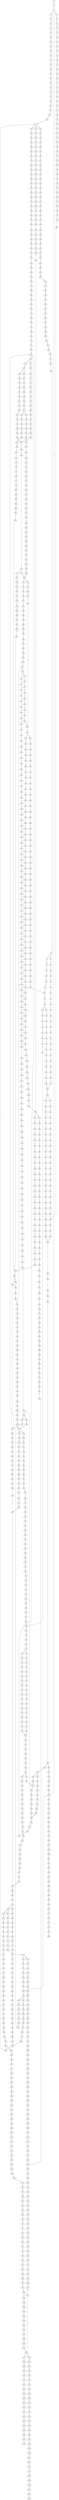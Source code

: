 strict digraph  {
	S0 -> S1 [ label = A ];
	S1 -> S2 [ label = C ];
	S2 -> S3 [ label = T ];
	S2 -> S4 [ label = G ];
	S2 -> S5 [ label = A ];
	S3 -> S6 [ label = T ];
	S4 -> S7 [ label = C ];
	S4 -> S8 [ label = T ];
	S5 -> S9 [ label = T ];
	S6 -> S10 [ label = G ];
	S7 -> S11 [ label = G ];
	S8 -> S12 [ label = G ];
	S9 -> S13 [ label = G ];
	S10 -> S14 [ label = G ];
	S11 -> S15 [ label = C ];
	S12 -> S16 [ label = G ];
	S13 -> S17 [ label = G ];
	S14 -> S18 [ label = A ];
	S15 -> S19 [ label = A ];
	S16 -> S20 [ label = C ];
	S17 -> S21 [ label = C ];
	S18 -> S22 [ label = G ];
	S19 -> S23 [ label = G ];
	S20 -> S24 [ label = G ];
	S21 -> S25 [ label = G ];
	S22 -> S26 [ label = A ];
	S23 -> S27 [ label = C ];
	S24 -> S28 [ label = T ];
	S25 -> S29 [ label = C ];
	S26 -> S30 [ label = C ];
	S27 -> S31 [ label = C ];
	S28 -> S32 [ label = C ];
	S29 -> S33 [ label = C ];
	S30 -> S34 [ label = C ];
	S31 -> S35 [ label = G ];
	S32 -> S36 [ label = C ];
	S33 -> S37 [ label = C ];
	S34 -> S38 [ label = C ];
	S35 -> S39 [ label = G ];
	S36 -> S40 [ label = C ];
	S37 -> S41 [ label = C ];
	S38 -> S42 [ label = C ];
	S39 -> S43 [ label = C ];
	S39 -> S44 [ label = T ];
	S40 -> S45 [ label = C ];
	S41 -> S46 [ label = C ];
	S42 -> S47 [ label = C ];
	S43 -> S48 [ label = A ];
	S44 -> S49 [ label = G ];
	S45 -> S50 [ label = A ];
	S46 -> S51 [ label = A ];
	S47 -> S52 [ label = C ];
	S48 -> S53 [ label = C ];
	S49 -> S54 [ label = G ];
	S50 -> S55 [ label = C ];
	S51 -> S56 [ label = C ];
	S52 -> S57 [ label = T ];
	S53 -> S58 [ label = T ];
	S54 -> S59 [ label = A ];
	S55 -> S60 [ label = T ];
	S56 -> S61 [ label = T ];
	S57 -> S62 [ label = T ];
	S58 -> S63 [ label = T ];
	S59 -> S64 [ label = A ];
	S60 -> S65 [ label = T ];
	S61 -> S66 [ label = T ];
	S62 -> S67 [ label = C ];
	S63 -> S68 [ label = C ];
	S64 -> S69 [ label = G ];
	S65 -> S70 [ label = G ];
	S66 -> S71 [ label = T ];
	S67 -> S72 [ label = A ];
	S68 -> S73 [ label = A ];
	S69 -> S74 [ label = A ];
	S70 -> S75 [ label = A ];
	S71 -> S76 [ label = A ];
	S72 -> S77 [ label = G ];
	S73 -> S78 [ label = G ];
	S74 -> S79 [ label = A ];
	S75 -> S80 [ label = G ];
	S76 -> S81 [ label = G ];
	S77 -> S82 [ label = A ];
	S78 -> S83 [ label = C ];
	S79 -> S84 [ label = C ];
	S80 -> S85 [ label = C ];
	S81 -> S86 [ label = C ];
	S82 -> S87 [ label = G ];
	S83 -> S88 [ label = C ];
	S84 -> S89 [ label = G ];
	S85 -> S90 [ label = C ];
	S86 -> S91 [ label = C ];
	S87 -> S92 [ label = G ];
	S88 -> S93 [ label = G ];
	S89 -> S94 [ label = G ];
	S90 -> S95 [ label = G ];
	S91 -> S96 [ label = G ];
	S92 -> S97 [ label = T ];
	S93 -> S98 [ label = C ];
	S94 -> S99 [ label = C ];
	S95 -> S100 [ label = C ];
	S96 -> S101 [ label = T ];
	S97 -> S102 [ label = C ];
	S98 -> S103 [ label = C ];
	S99 -> S104 [ label = A ];
	S100 -> S105 [ label = C ];
	S101 -> S106 [ label = C ];
	S102 -> S107 [ label = C ];
	S103 -> S108 [ label = C ];
	S104 -> S109 [ label = C ];
	S105 -> S110 [ label = C ];
	S106 -> S111 [ label = C ];
	S107 -> S112 [ label = C ];
	S108 -> S113 [ label = C ];
	S109 -> S114 [ label = C ];
	S109 -> S115 [ label = T ];
	S110 -> S113 [ label = C ];
	S111 -> S116 [ label = C ];
	S112 -> S117 [ label = T ];
	S112 -> S118 [ label = A ];
	S112 -> S119 [ label = G ];
	S113 -> S120 [ label = T ];
	S114 -> S121 [ label = G ];
	S115 -> S122 [ label = G ];
	S116 -> S123 [ label = A ];
	S117 -> S124 [ label = T ];
	S118 -> S125 [ label = G ];
	S119 -> S126 [ label = G ];
	S120 -> S127 [ label = T ];
	S120 -> S128 [ label = C ];
	S121 -> S129 [ label = G ];
	S122 -> S130 [ label = G ];
	S123 -> S131 [ label = C ];
	S124 -> S132 [ label = C ];
	S125 -> S133 [ label = A ];
	S126 -> S134 [ label = A ];
	S127 -> S135 [ label = C ];
	S128 -> S136 [ label = C ];
	S129 -> S137 [ label = G ];
	S130 -> S138 [ label = G ];
	S131 -> S139 [ label = C ];
	S132 -> S140 [ label = T ];
	S133 -> S141 [ label = G ];
	S134 -> S142 [ label = G ];
	S135 -> S143 [ label = A ];
	S136 -> S144 [ label = A ];
	S137 -> S145 [ label = A ];
	S138 -> S146 [ label = A ];
	S139 -> S147 [ label = A ];
	S140 -> S148 [ label = C ];
	S141 -> S149 [ label = C ];
	S142 -> S150 [ label = G ];
	S143 -> S151 [ label = C ];
	S144 -> S152 [ label = C ];
	S145 -> S153 [ label = A ];
	S146 -> S154 [ label = A ];
	S147 -> S155 [ label = C ];
	S148 -> S156 [ label = G ];
	S149 -> S157 [ label = C ];
	S150 -> S158 [ label = C ];
	S151 -> S159 [ label = G ];
	S152 -> S160 [ label = C ];
	S153 -> S161 [ label = T ];
	S154 -> S162 [ label = C ];
	S155 -> S163 [ label = C ];
	S156 -> S164 [ label = T ];
	S157 -> S165 [ label = A ];
	S158 -> S166 [ label = G ];
	S159 -> S167 [ label = C ];
	S160 -> S168 [ label = C ];
	S161 -> S169 [ label = T ];
	S162 -> S170 [ label = T ];
	S163 -> S171 [ label = G ];
	S164 -> S172 [ label = A ];
	S165 -> S173 [ label = C ];
	S166 -> S174 [ label = T ];
	S167 -> S175 [ label = T ];
	S168 -> S176 [ label = G ];
	S169 -> S177 [ label = G ];
	S170 -> S178 [ label = G ];
	S171 -> S179 [ label = A ];
	S172 -> S180 [ label = C ];
	S173 -> S181 [ label = G ];
	S174 -> S182 [ label = G ];
	S175 -> S183 [ label = C ];
	S176 -> S184 [ label = C ];
	S177 -> S185 [ label = A ];
	S178 -> S186 [ label = G ];
	S179 -> S187 [ label = T ];
	S180 -> S188 [ label = G ];
	S181 -> S189 [ label = G ];
	S182 -> S190 [ label = G ];
	S183 -> S191 [ label = C ];
	S184 -> S192 [ label = C ];
	S185 -> S193 [ label = A ];
	S186 -> S194 [ label = A ];
	S187 -> S195 [ label = C ];
	S188 -> S196 [ label = G ];
	S189 -> S197 [ label = T ];
	S190 -> S198 [ label = T ];
	S191 -> S199 [ label = G ];
	S192 -> S200 [ label = G ];
	S193 -> S201 [ label = C ];
	S194 -> S202 [ label = C ];
	S195 -> S203 [ label = G ];
	S196 -> S204 [ label = C ];
	S197 -> S205 [ label = T ];
	S198 -> S206 [ label = A ];
	S199 -> S207 [ label = G ];
	S200 -> S208 [ label = G ];
	S201 -> S209 [ label = C ];
	S202 -> S210 [ label = C ];
	S203 -> S211 [ label = G ];
	S204 -> S212 [ label = T ];
	S205 -> S213 [ label = A ];
	S206 -> S214 [ label = T ];
	S207 -> S215 [ label = T ];
	S208 -> S216 [ label = T ];
	S209 -> S217 [ label = C ];
	S210 -> S218 [ label = C ];
	S211 -> S219 [ label = T ];
	S212 -> S220 [ label = A ];
	S213 -> S221 [ label = C ];
	S214 -> S222 [ label = G ];
	S215 -> S223 [ label = T ];
	S216 -> S224 [ label = C ];
	S217 -> S225 [ label = G ];
	S218 -> S226 [ label = G ];
	S219 -> S227 [ label = T ];
	S220 -> S228 [ label = C ];
	S221 -> S229 [ label = T ];
	S222 -> S230 [ label = A ];
	S223 -> S231 [ label = G ];
	S224 -> S232 [ label = C ];
	S225 -> S233 [ label = T ];
	S226 -> S234 [ label = T ];
	S227 -> S235 [ label = C ];
	S228 -> S236 [ label = T ];
	S229 -> S237 [ label = G ];
	S230 -> S238 [ label = G ];
	S231 -> S239 [ label = C ];
	S232 -> S240 [ label = C ];
	S233 -> S241 [ label = C ];
	S234 -> S242 [ label = C ];
	S235 -> S243 [ label = C ];
	S236 -> S244 [ label = G ];
	S237 -> S245 [ label = C ];
	S238 -> S246 [ label = C ];
	S239 -> S247 [ label = A ];
	S240 -> S248 [ label = A ];
	S241 -> S249 [ label = T ];
	S242 -> S250 [ label = T ];
	S243 -> S251 [ label = A ];
	S244 -> S252 [ label = G ];
	S245 -> S253 [ label = A ];
	S246 -> S254 [ label = G ];
	S247 -> S255 [ label = C ];
	S248 -> S256 [ label = G ];
	S249 -> S257 [ label = C ];
	S250 -> S257 [ label = C ];
	S251 -> S258 [ label = G ];
	S252 -> S259 [ label = T ];
	S253 -> S260 [ label = G ];
	S254 -> S261 [ label = G ];
	S255 -> S262 [ label = T ];
	S256 -> S263 [ label = T ];
	S257 -> S264 [ label = G ];
	S258 -> S265 [ label = T ];
	S259 -> S266 [ label = G ];
	S260 -> S267 [ label = A ];
	S261 -> S268 [ label = T ];
	S262 -> S269 [ label = G ];
	S263 -> S270 [ label = G ];
	S264 -> S271 [ label = G ];
	S265 -> S272 [ label = G ];
	S266 -> S273 [ label = C ];
	S267 -> S274 [ label = C ];
	S268 -> S275 [ label = C ];
	S269 -> S276 [ label = G ];
	S270 -> S277 [ label = G ];
	S271 -> S278 [ label = C ];
	S272 -> S279 [ label = G ];
	S273 -> S280 [ label = T ];
	S274 -> S281 [ label = G ];
	S275 -> S282 [ label = G ];
	S276 -> S283 [ label = T ];
	S277 -> S284 [ label = T ];
	S278 -> S285 [ label = A ];
	S279 -> S286 [ label = T ];
	S280 -> S287 [ label = A ];
	S281 -> S288 [ label = G ];
	S282 -> S289 [ label = C ];
	S283 -> S290 [ label = C ];
	S284 -> S291 [ label = C ];
	S285 -> S292 [ label = C ];
	S286 -> S291 [ label = C ];
	S287 -> S293 [ label = C ];
	S288 -> S294 [ label = A ];
	S289 -> S295 [ label = A ];
	S290 -> S296 [ label = G ];
	S291 -> S297 [ label = G ];
	S292 -> S298 [ label = C ];
	S293 -> S299 [ label = T ];
	S294 -> S300 [ label = C ];
	S295 -> S301 [ label = C ];
	S296 -> S302 [ label = T ];
	S297 -> S303 [ label = T ];
	S298 -> S304 [ label = G ];
	S299 -> S305 [ label = G ];
	S300 -> S306 [ label = A ];
	S301 -> S307 [ label = G ];
	S302 -> S308 [ label = C ];
	S303 -> S309 [ label = C ];
	S304 -> S310 [ label = A ];
	S305 -> S311 [ label = T ];
	S306 -> S312 [ label = C ];
	S307 -> S313 [ label = C ];
	S308 -> S314 [ label = C ];
	S309 -> S314 [ label = C ];
	S310 -> S315 [ label = G ];
	S310 -> S316 [ label = A ];
	S311 -> S317 [ label = A ];
	S312 -> S318 [ label = A ];
	S313 -> S319 [ label = G ];
	S314 -> S320 [ label = G ];
	S315 -> S321 [ label = T ];
	S316 -> S322 [ label = T ];
	S317 -> S323 [ label = A ];
	S318 -> S324 [ label = C ];
	S319 -> S325 [ label = C ];
	S320 -> S326 [ label = T ];
	S321 -> S327 [ label = C ];
	S322 -> S328 [ label = G ];
	S323 -> S329 [ label = C ];
	S324 -> S330 [ label = C ];
	S325 -> S331 [ label = G ];
	S326 -> S332 [ label = C ];
	S327 -> S333 [ label = C ];
	S328 -> S334 [ label = T ];
	S329 -> S335 [ label = A ];
	S330 -> S336 [ label = T ];
	S331 -> S337 [ label = C ];
	S331 -> S338 [ label = G ];
	S332 -> S339 [ label = A ];
	S333 -> S340 [ label = A ];
	S333 -> S341 [ label = T ];
	S334 -> S342 [ label = A ];
	S335 -> S343 [ label = C ];
	S336 -> S344 [ label = C ];
	S337 -> S345 [ label = G ];
	S338 -> S346 [ label = C ];
	S339 -> S347 [ label = C ];
	S340 -> S348 [ label = G ];
	S341 -> S349 [ label = C ];
	S342 -> S350 [ label = G ];
	S343 -> S351 [ label = A ];
	S344 -> S352 [ label = T ];
	S345 -> S353 [ label = T ];
	S346 -> S354 [ label = T ];
	S347 -> S355 [ label = C ];
	S348 -> S356 [ label = T ];
	S348 -> S357 [ label = C ];
	S349 -> S358 [ label = G ];
	S350 -> S359 [ label = T ];
	S351 -> S360 [ label = C ];
	S352 -> S361 [ label = A ];
	S353 -> S362 [ label = C ];
	S354 -> S363 [ label = G ];
	S355 -> S364 [ label = C ];
	S355 -> S365 [ label = G ];
	S356 -> S366 [ label = A ];
	S357 -> S367 [ label = T ];
	S358 -> S368 [ label = A ];
	S359 -> S369 [ label = T ];
	S360 -> S370 [ label = G ];
	S361 -> S371 [ label = G ];
	S362 -> S372 [ label = G ];
	S363 -> S373 [ label = G ];
	S364 -> S374 [ label = T ];
	S365 -> S375 [ label = A ];
	S366 -> S376 [ label = G ];
	S367 -> S377 [ label = T ];
	S368 -> S378 [ label = A ];
	S369 -> S379 [ label = T ];
	S370 -> S380 [ label = C ];
	S371 -> S381 [ label = A ];
	S372 -> S382 [ label = A ];
	S373 -> S383 [ label = A ];
	S374 -> S384 [ label = G ];
	S375 -> S385 [ label = A ];
	S375 -> S386 [ label = G ];
	S376 -> S387 [ label = G ];
	S376 -> S388 [ label = C ];
	S377 -> S389 [ label = C ];
	S378 -> S390 [ label = C ];
	S379 -> S391 [ label = C ];
	S380 -> S392 [ label = T ];
	S381 -> S393 [ label = A ];
	S382 -> S394 [ label = C ];
	S383 -> S395 [ label = A ];
	S384 -> S396 [ label = T ];
	S385 -> S397 [ label = T ];
	S386 -> S398 [ label = T ];
	S387 -> S399 [ label = G ];
	S388 -> S400 [ label = T ];
	S389 -> S401 [ label = A ];
	S390 -> S402 [ label = T ];
	S391 -> S403 [ label = A ];
	S392 -> S404 [ label = C ];
	S393 -> S405 [ label = C ];
	S394 -> S406 [ label = G ];
	S395 -> S407 [ label = T ];
	S396 -> S408 [ label = C ];
	S397 -> S409 [ label = C ];
	S398 -> S327 [ label = C ];
	S399 -> S410 [ label = T ];
	S400 -> S411 [ label = C ];
	S401 -> S412 [ label = C ];
	S402 -> S413 [ label = T ];
	S403 -> S414 [ label = C ];
	S404 -> S415 [ label = C ];
	S405 -> S416 [ label = G ];
	S406 -> S417 [ label = C ];
	S407 -> S418 [ label = G ];
	S408 -> S419 [ label = C ];
	S409 -> S420 [ label = C ];
	S410 -> S421 [ label = C ];
	S411 -> S422 [ label = C ];
	S412 -> S423 [ label = G ];
	S413 -> S424 [ label = C ];
	S414 -> S425 [ label = T ];
	S415 -> S426 [ label = T ];
	S416 -> S427 [ label = A ];
	S417 -> S428 [ label = G ];
	S418 -> S429 [ label = G ];
	S419 -> S430 [ label = T ];
	S420 -> S431 [ label = T ];
	S421 -> S432 [ label = A ];
	S422 -> S433 [ label = A ];
	S423 -> S434 [ label = C ];
	S424 -> S435 [ label = A ];
	S425 -> S436 [ label = C ];
	S426 -> S437 [ label = A ];
	S427 -> S438 [ label = G ];
	S428 -> S439 [ label = C ];
	S429 -> S440 [ label = G ];
	S430 -> S441 [ label = A ];
	S430 -> S442 [ label = T ];
	S431 -> S443 [ label = C ];
	S432 -> S444 [ label = C ];
	S433 -> S445 [ label = C ];
	S434 -> S446 [ label = C ];
	S435 -> S447 [ label = A ];
	S436 -> S448 [ label = C ];
	S437 -> S449 [ label = G ];
	S438 -> S450 [ label = G ];
	S439 -> S451 [ label = C ];
	S440 -> S452 [ label = G ];
	S441 -> S453 [ label = C ];
	S442 -> S454 [ label = G ];
	S443 -> S455 [ label = G ];
	S444 -> S456 [ label = T ];
	S445 -> S457 [ label = C ];
	S446 -> S458 [ label = C ];
	S447 -> S459 [ label = C ];
	S448 -> S460 [ label = T ];
	S449 -> S461 [ label = A ];
	S450 -> S462 [ label = T ];
	S451 -> S463 [ label = T ];
	S452 -> S464 [ label = T ];
	S453 -> S465 [ label = T ];
	S454 -> S466 [ label = A ];
	S454 -> S467 [ label = T ];
	S455 -> S468 [ label = A ];
	S456 -> S469 [ label = C ];
	S457 -> S470 [ label = G ];
	S458 -> S471 [ label = T ];
	S459 -> S472 [ label = C ];
	S459 -> S473 [ label = T ];
	S460 -> S474 [ label = T ];
	S461 -> S475 [ label = A ];
	S462 -> S476 [ label = G ];
	S463 -> S477 [ label = C ];
	S464 -> S478 [ label = C ];
	S465 -> S479 [ label = A ];
	S466 -> S480 [ label = A ];
	S467 -> S481 [ label = A ];
	S468 -> S482 [ label = A ];
	S469 -> S483 [ label = G ];
	S470 -> S484 [ label = G ];
	S471 -> S485 [ label = T ];
	S472 -> S486 [ label = G ];
	S473 -> S487 [ label = G ];
	S474 -> S488 [ label = T ];
	S475 -> S489 [ label = C ];
	S476 -> S490 [ label = T ];
	S477 -> S491 [ label = G ];
	S478 -> S492 [ label = C ];
	S479 -> S493 [ label = C ];
	S480 -> S494 [ label = C ];
	S481 -> S495 [ label = G ];
	S482 -> S390 [ label = C ];
	S483 -> S496 [ label = C ];
	S484 -> S497 [ label = A ];
	S485 -> S498 [ label = C ];
	S486 -> S499 [ label = G ];
	S487 -> S500 [ label = G ];
	S487 -> S501 [ label = C ];
	S488 -> S502 [ label = C ];
	S489 -> S503 [ label = T ];
	S490 -> S504 [ label = C ];
	S491 -> S505 [ label = G ];
	S492 -> S506 [ label = G ];
	S493 -> S507 [ label = C ];
	S494 -> S508 [ label = T ];
	S495 -> S509 [ label = G ];
	S496 -> S510 [ label = T ];
	S497 -> S511 [ label = C ];
	S498 -> S512 [ label = A ];
	S499 -> S513 [ label = C ];
	S500 -> S514 [ label = C ];
	S501 -> S515 [ label = C ];
	S502 -> S516 [ label = A ];
	S503 -> S517 [ label = T ];
	S504 -> S518 [ label = C ];
	S505 -> S519 [ label = G ];
	S506 -> S520 [ label = C ];
	S507 -> S521 [ label = A ];
	S508 -> S522 [ label = T ];
	S509 -> S523 [ label = A ];
	S510 -> S524 [ label = T ];
	S511 -> S525 [ label = G ];
	S512 -> S526 [ label = T ];
	S513 -> S527 [ label = C ];
	S514 -> S528 [ label = C ];
	S515 -> S529 [ label = C ];
	S516 -> S530 [ label = T ];
	S517 -> S531 [ label = C ];
	S518 -> S532 [ label = C ];
	S519 -> S533 [ label = C ];
	S520 -> S534 [ label = C ];
	S521 -> S535 [ label = G ];
	S522 -> S536 [ label = C ];
	S523 -> S537 [ label = G ];
	S524 -> S538 [ label = C ];
	S525 -> S539 [ label = T ];
	S526 -> S540 [ label = C ];
	S527 -> S541 [ label = C ];
	S528 -> S542 [ label = C ];
	S529 -> S543 [ label = T ];
	S530 -> S544 [ label = C ];
	S531 -> S545 [ label = A ];
	S532 -> S546 [ label = T ];
	S533 -> S547 [ label = T ];
	S534 -> S548 [ label = G ];
	S535 -> S549 [ label = G ];
	S536 -> S550 [ label = A ];
	S537 -> S551 [ label = A ];
	S538 -> S552 [ label = A ];
	S539 -> S553 [ label = C ];
	S540 -> S554 [ label = C ];
	S541 -> S555 [ label = A ];
	S542 -> S556 [ label = A ];
	S543 -> S557 [ label = A ];
	S544 -> S558 [ label = C ];
	S545 -> S447 [ label = A ];
	S546 -> S559 [ label = G ];
	S547 -> S560 [ label = C ];
	S548 -> S561 [ label = G ];
	S549 -> S562 [ label = A ];
	S550 -> S447 [ label = A ];
	S551 -> S563 [ label = G ];
	S552 -> S564 [ label = T ];
	S553 -> S565 [ label = G ];
	S554 -> S566 [ label = A ];
	S555 -> S567 [ label = G ];
	S556 -> S568 [ label = G ];
	S557 -> S569 [ label = G ];
	S558 -> S570 [ label = A ];
	S559 -> S571 [ label = T ];
	S560 -> S572 [ label = A ];
	S561 -> S573 [ label = A ];
	S562 -> S574 [ label = G ];
	S563 -> S575 [ label = G ];
	S564 -> S576 [ label = C ];
	S565 -> S577 [ label = T ];
	S566 -> S578 [ label = G ];
	S567 -> S579 [ label = T ];
	S568 -> S580 [ label = G ];
	S569 -> S581 [ label = G ];
	S570 -> S578 [ label = G ];
	S571 -> S582 [ label = C ];
	S572 -> S583 [ label = C ];
	S573 -> S584 [ label = A ];
	S574 -> S585 [ label = A ];
	S575 -> S586 [ label = T ];
	S576 -> S587 [ label = C ];
	S577 -> S588 [ label = G ];
	S578 -> S589 [ label = A ];
	S579 -> S590 [ label = T ];
	S580 -> S591 [ label = T ];
	S581 -> S592 [ label = T ];
	S582 -> S593 [ label = C ];
	S583 -> S594 [ label = G ];
	S584 -> S595 [ label = C ];
	S585 -> S596 [ label = G ];
	S586 -> S597 [ label = C ];
	S587 -> S566 [ label = A ];
	S588 -> S598 [ label = A ];
	S589 -> S599 [ label = A ];
	S590 -> S600 [ label = G ];
	S591 -> S601 [ label = G ];
	S592 -> S602 [ label = G ];
	S593 -> S430 [ label = T ];
	S594 -> S603 [ label = T ];
	S595 -> S604 [ label = T ];
	S596 -> S605 [ label = T ];
	S597 -> S606 [ label = C ];
	S598 -> S607 [ label = C ];
	S599 -> S608 [ label = C ];
	S600 -> S609 [ label = T ];
	S601 -> S610 [ label = C ];
	S601 -> S611 [ label = G ];
	S602 -> S612 [ label = T ];
	S603 -> S613 [ label = C ];
	S604 -> S614 [ label = G ];
	S605 -> S615 [ label = C ];
	S606 -> S112 [ label = C ];
	S607 -> S616 [ label = C ];
	S608 -> S617 [ label = C ];
	S609 -> S618 [ label = G ];
	S610 -> S619 [ label = G ];
	S611 -> S620 [ label = G ];
	S612 -> S621 [ label = G ];
	S613 -> S622 [ label = C ];
	S614 -> S623 [ label = C ];
	S615 -> S624 [ label = A ];
	S616 -> S625 [ label = G ];
	S617 -> S626 [ label = A ];
	S617 -> S627 [ label = G ];
	S618 -> S628 [ label = C ];
	S619 -> S629 [ label = C ];
	S620 -> S630 [ label = C ];
	S621 -> S631 [ label = C ];
	S622 -> S632 [ label = A ];
	S623 -> S633 [ label = A ];
	S624 -> S634 [ label = G ];
	S625 -> S635 [ label = G ];
	S626 -> S636 [ label = G ];
	S626 -> S637 [ label = C ];
	S627 -> S638 [ label = G ];
	S628 -> S639 [ label = G ];
	S629 -> S640 [ label = G ];
	S630 -> S641 [ label = T ];
	S631 -> S642 [ label = G ];
	S632 -> S643 [ label = G ];
	S633 -> S644 [ label = A ];
	S634 -> S645 [ label = G ];
	S635 -> S646 [ label = T ];
	S636 -> S647 [ label = A ];
	S637 -> S648 [ label = C ];
	S638 -> S649 [ label = A ];
	S639 -> S650 [ label = T ];
	S640 -> S651 [ label = T ];
	S641 -> S652 [ label = T ];
	S642 -> S653 [ label = T ];
	S643 -> S654 [ label = C ];
	S644 -> S655 [ label = C ];
	S645 -> S656 [ label = A ];
	S646 -> S657 [ label = C ];
	S647 -> S658 [ label = C ];
	S648 -> S659 [ label = A ];
	S649 -> S660 [ label = C ];
	S650 -> S661 [ label = C ];
	S651 -> S662 [ label = C ];
	S652 -> S663 [ label = C ];
	S653 -> S664 [ label = C ];
	S654 -> S665 [ label = T ];
	S654 -> S666 [ label = G ];
	S655 -> S667 [ label = C ];
	S656 -> S668 [ label = C ];
	S657 -> S669 [ label = G ];
	S658 -> S670 [ label = T ];
	S659 -> S671 [ label = C ];
	S660 -> S672 [ label = G ];
	S661 -> S673 [ label = G ];
	S662 -> S674 [ label = G ];
	S663 -> S675 [ label = G ];
	S664 -> S673 [ label = G ];
	S665 -> S377 [ label = T ];
	S666 -> S676 [ label = A ];
	S667 -> S677 [ label = A ];
	S668 -> S678 [ label = C ];
	S669 -> S679 [ label = C ];
	S670 -> S680 [ label = C ];
	S671 -> S681 [ label = C ];
	S672 -> S682 [ label = C ];
	S673 -> S683 [ label = A ];
	S674 -> S684 [ label = T ];
	S675 -> S685 [ label = A ];
	S676 -> S686 [ label = G ];
	S677 -> S687 [ label = G ];
	S678 -> S688 [ label = A ];
	S679 -> S689 [ label = G ];
	S680 -> S690 [ label = C ];
	S681 -> S691 [ label = C ];
	S682 -> S692 [ label = C ];
	S683 -> S693 [ label = A ];
	S684 -> S694 [ label = G ];
	S685 -> S695 [ label = A ];
	S686 -> S696 [ label = T ];
	S687 -> S697 [ label = A ];
	S688 -> S698 [ label = G ];
	S689 -> S699 [ label = T ];
	S690 -> S700 [ label = C ];
	S691 -> S701 [ label = C ];
	S692 -> S702 [ label = C ];
	S693 -> S703 [ label = C ];
	S694 -> S704 [ label = C ];
	S695 -> S705 [ label = C ];
	S696 -> S706 [ label = C ];
	S697 -> S707 [ label = A ];
	S698 -> S708 [ label = T ];
	S699 -> S709 [ label = A ];
	S700 -> S710 [ label = A ];
	S701 -> S711 [ label = T ];
	S702 -> S712 [ label = A ];
	S703 -> S713 [ label = C ];
	S703 -> S714 [ label = A ];
	S704 -> S715 [ label = A ];
	S705 -> S716 [ label = A ];
	S706 -> S717 [ label = C ];
	S706 -> S718 [ label = T ];
	S707 -> S719 [ label = C ];
	S708 -> S720 [ label = C ];
	S709 -> S721 [ label = G ];
	S710 -> S722 [ label = T ];
	S711 -> S723 [ label = T ];
	S712 -> S724 [ label = T ];
	S713 -> S725 [ label = T ];
	S714 -> S726 [ label = C ];
	S715 -> S727 [ label = T ];
	S716 -> S728 [ label = C ];
	S717 -> S729 [ label = C ];
	S718 -> S730 [ label = C ];
	S719 -> S731 [ label = A ];
	S720 -> S732 [ label = T ];
	S721 -> S733 [ label = C ];
	S722 -> S734 [ label = C ];
	S723 -> S735 [ label = C ];
	S724 -> S736 [ label = C ];
	S725 -> S737 [ label = T ];
	S725 -> S738 [ label = G ];
	S726 -> S739 [ label = C ];
	S727 -> S740 [ label = C ];
	S728 -> S741 [ label = G ];
	S729 -> S742 [ label = T ];
	S729 -> S743 [ label = G ];
	S730 -> S744 [ label = G ];
	S731 -> S745 [ label = G ];
	S732 -> S746 [ label = C ];
	S733 -> S747 [ label = C ];
	S734 -> S748 [ label = T ];
	S735 -> S749 [ label = C ];
	S735 -> S750 [ label = G ];
	S736 -> S751 [ label = G ];
	S737 -> S752 [ label = C ];
	S738 -> S753 [ label = T ];
	S739 -> S754 [ label = C ];
	S740 -> S755 [ label = C ];
	S741 -> S756 [ label = C ];
	S742 -> S757 [ label = C ];
	S743 -> S758 [ label = C ];
	S744 -> S759 [ label = T ];
	S745 -> S760 [ label = C ];
	S746 -> S761 [ label = T ];
	S747 -> S762 [ label = G ];
	S748 -> S763 [ label = G ];
	S749 -> S764 [ label = T ];
	S750 -> S765 [ label = A ];
	S751 -> S766 [ label = T ];
	S752 -> S767 [ label = G ];
	S753 -> S768 [ label = C ];
	S754 -> S769 [ label = G ];
	S755 -> S770 [ label = G ];
	S756 -> S771 [ label = G ];
	S757 -> S772 [ label = C ];
	S758 -> S773 [ label = C ];
	S759 -> S774 [ label = C ];
	S760 -> S775 [ label = C ];
	S761 -> S776 [ label = G ];
	S762 -> S777 [ label = C ];
	S763 -> S778 [ label = C ];
	S764 -> S779 [ label = G ];
	S765 -> S780 [ label = T ];
	S766 -> S781 [ label = C ];
	S767 -> S782 [ label = T ];
	S768 -> S783 [ label = G ];
	S769 -> S784 [ label = T ];
	S770 -> S785 [ label = C ];
	S771 -> S786 [ label = C ];
	S772 -> S787 [ label = G ];
	S773 -> S788 [ label = T ];
	S774 -> S789 [ label = T ];
	S775 -> S790 [ label = G ];
	S776 -> S791 [ label = T ];
	S777 -> S792 [ label = T ];
	S778 -> S793 [ label = C ];
	S779 -> S794 [ label = T ];
	S780 -> S795 [ label = C ];
	S781 -> S796 [ label = C ];
	S782 -> S797 [ label = A ];
	S783 -> S798 [ label = C ];
	S784 -> S799 [ label = A ];
	S785 -> S800 [ label = A ];
	S786 -> S801 [ label = A ];
	S787 -> S802 [ label = G ];
	S788 -> S803 [ label = G ];
	S789 -> S804 [ label = G ];
	S790 -> S805 [ label = T ];
	S791 -> S806 [ label = A ];
	S792 -> S807 [ label = G ];
	S793 -> S808 [ label = A ];
	S794 -> S809 [ label = C ];
	S795 -> S810 [ label = G ];
	S796 -> S811 [ label = T ];
	S797 -> S812 [ label = C ];
	S798 -> S813 [ label = G ];
	S799 -> S814 [ label = C ];
	S800 -> S815 [ label = C ];
	S801 -> S816 [ label = C ];
	S802 -> S817 [ label = T ];
	S803 -> S818 [ label = T ];
	S804 -> S819 [ label = T ];
	S805 -> S820 [ label = C ];
	S807 -> S821 [ label = G ];
	S808 -> S822 [ label = G ];
	S809 -> S823 [ label = C ];
	S810 -> S824 [ label = T ];
	S811 -> S825 [ label = C ];
	S812 -> S826 [ label = T ];
	S813 -> S827 [ label = C ];
	S814 -> S828 [ label = G ];
	S815 -> S829 [ label = G ];
	S816 -> S830 [ label = G ];
	S817 -> S831 [ label = C ];
	S818 -> S832 [ label = C ];
	S819 -> S833 [ label = T ];
	S820 -> S834 [ label = C ];
	S821 -> S835 [ label = A ];
	S822 -> S836 [ label = T ];
	S823 -> S837 [ label = T ];
	S824 -> S838 [ label = T ];
	S825 -> S839 [ label = T ];
	S826 -> S840 [ label = T ];
	S827 -> S841 [ label = G ];
	S827 -> S842 [ label = A ];
	S828 -> S843 [ label = T ];
	S829 -> S844 [ label = T ];
	S830 -> S845 [ label = T ];
	S831 -> S846 [ label = T ];
	S832 -> S847 [ label = G ];
	S833 -> S848 [ label = C ];
	S834 -> S849 [ label = T ];
	S835 -> S850 [ label = A ];
	S836 -> S851 [ label = C ];
	S837 -> S442 [ label = T ];
	S838 -> S852 [ label = T ];
	S839 -> S853 [ label = T ];
	S840 -> S854 [ label = C ];
	S841 -> S855 [ label = A ];
	S842 -> S856 [ label = A ];
	S843 -> S857 [ label = C ];
	S844 -> S858 [ label = C ];
	S845 -> S859 [ label = C ];
	S846 -> S860 [ label = G ];
	S847 -> S861 [ label = C ];
	S848 -> S862 [ label = C ];
	S849 -> S863 [ label = C ];
	S850 -> S864 [ label = G ];
	S851 -> S865 [ label = G ];
	S852 -> S866 [ label = G ];
	S853 -> S867 [ label = C ];
	S854 -> S868 [ label = A ];
	S855 -> S869 [ label = G ];
	S856 -> S870 [ label = C ];
	S857 -> S871 [ label = C ];
	S858 -> S872 [ label = G ];
	S859 -> S873 [ label = C ];
	S860 -> S874 [ label = G ];
	S861 -> S813 [ label = G ];
	S862 -> S875 [ label = G ];
	S863 -> S876 [ label = T ];
	S864 -> S877 [ label = A ];
	S865 -> S878 [ label = T ];
	S866 -> S879 [ label = T ];
	S867 -> S880 [ label = T ];
	S868 -> S881 [ label = A ];
	S869 -> S882 [ label = C ];
	S870 -> S883 [ label = C ];
	S871 -> S884 [ label = A ];
	S872 -> S885 [ label = A ];
	S873 -> S886 [ label = A ];
	S874 -> S887 [ label = A ];
	S875 -> S888 [ label = T ];
	S876 -> S889 [ label = G ];
	S877 -> S890 [ label = A ];
	S878 -> S891 [ label = A ];
	S879 -> S892 [ label = A ];
	S880 -> S893 [ label = C ];
	S881 -> S894 [ label = G ];
	S882 -> S895 [ label = A ];
	S883 -> S896 [ label = C ];
	S884 -> S897 [ label = G ];
	S885 -> S898 [ label = G ];
	S886 -> S643 [ label = G ];
	S887 -> S899 [ label = G ];
	S888 -> S900 [ label = G ];
	S889 -> S901 [ label = T ];
	S890 -> S84 [ label = C ];
	S891 -> S902 [ label = A ];
	S892 -> S903 [ label = G ];
	S893 -> S904 [ label = G ];
	S894 -> S905 [ label = C ];
	S895 -> S906 [ label = G ];
	S896 -> S907 [ label = G ];
	S897 -> S654 [ label = C ];
	S898 -> S908 [ label = C ];
	S899 -> S909 [ label = G ];
	S900 -> S910 [ label = G ];
	S901 -> S911 [ label = C ];
	S902 -> S912 [ label = G ];
	S903 -> S913 [ label = G ];
	S904 -> S914 [ label = G ];
	S905 -> S915 [ label = G ];
	S906 -> S916 [ label = T ];
	S907 -> S917 [ label = T ];
	S908 -> S918 [ label = G ];
	S909 -> S919 [ label = G ];
	S910 -> S920 [ label = C ];
	S911 -> S921 [ label = G ];
	S912 -> S922 [ label = A ];
	S913 -> S923 [ label = A ];
	S914 -> S924 [ label = A ];
	S915 -> S925 [ label = A ];
	S916 -> S926 [ label = G ];
	S917 -> S927 [ label = A ];
	S918 -> S928 [ label = A ];
	S919 -> S929 [ label = T ];
	S920 -> S930 [ label = C ];
	S921 -> S931 [ label = T ];
	S922 -> S932 [ label = C ];
	S923 -> S933 [ label = A ];
	S924 -> S934 [ label = G ];
	S925 -> S935 [ label = G ];
	S926 -> S936 [ label = C ];
	S927 -> S937 [ label = C ];
	S928 -> S938 [ label = G ];
	S929 -> S939 [ label = G ];
	S930 -> S940 [ label = C ];
	S931 -> S941 [ label = G ];
	S932 -> S942 [ label = G ];
	S933 -> S943 [ label = A ];
	S934 -> S944 [ label = A ];
	S935 -> S945 [ label = T ];
	S936 -> S946 [ label = A ];
	S937 -> S947 [ label = A ];
	S938 -> S948 [ label = T ];
	S939 -> S949 [ label = T ];
	S940 -> S950 [ label = G ];
	S941 -> S951 [ label = G ];
	S942 -> S952 [ label = G ];
	S943 -> S953 [ label = G ];
	S944 -> S954 [ label = G ];
	S945 -> S955 [ label = C ];
	S946 -> S956 [ label = A ];
	S947 -> S957 [ label = G ];
	S948 -> S958 [ label = C ];
	S949 -> S959 [ label = T ];
	S950 -> S960 [ label = T ];
	S951 -> S961 [ label = T ];
	S952 -> S962 [ label = C ];
	S953 -> S963 [ label = G ];
	S954 -> S964 [ label = G ];
	S955 -> S717 [ label = C ];
	S956 -> S965 [ label = C ];
	S957 -> S966 [ label = C ];
	S958 -> S967 [ label = G ];
	S959 -> S968 [ label = C ];
	S960 -> S969 [ label = C ];
	S961 -> S970 [ label = A ];
	S962 -> S971 [ label = T ];
	S963 -> S972 [ label = T ];
	S964 -> S973 [ label = T ];
	S965 -> S974 [ label = A ];
	S966 -> S975 [ label = A ];
	S967 -> S976 [ label = A ];
	S968 -> S977 [ label = C ];
	S969 -> S978 [ label = C ];
	S970 -> S979 [ label = C ];
	S971 -> S980 [ label = C ];
	S972 -> S981 [ label = C ];
	S973 -> S597 [ label = C ];
	S974 -> S982 [ label = G ];
	S975 -> S983 [ label = G ];
	S976 -> S984 [ label = A ];
	S977 -> S985 [ label = A ];
	S978 -> S986 [ label = A ];
	S979 -> S987 [ label = C ];
	S980 -> S988 [ label = T ];
	S981 -> S989 [ label = C ];
	S982 -> S990 [ label = C ];
	S983 -> S991 [ label = G ];
	S984 -> S992 [ label = C ];
	S985 -> S993 [ label = G ];
	S986 -> S994 [ label = G ];
	S987 -> S995 [ label = G ];
	S988 -> S996 [ label = C ];
	S989 -> S997 [ label = C ];
	S990 -> S998 [ label = T ];
	S991 -> S999 [ label = T ];
	S992 -> S1000 [ label = C ];
	S993 -> S1001 [ label = C ];
	S994 -> S1002 [ label = T ];
	S995 -> S1003 [ label = G ];
	S996 -> S1004 [ label = G ];
	S997 -> S1005 [ label = G ];
	S998 -> S1006 [ label = A ];
	S999 -> S1007 [ label = G ];
	S1000 -> S725 [ label = T ];
	S1001 -> S1008 [ label = A ];
	S1002 -> S1009 [ label = A ];
	S1003 -> S1010 [ label = T ];
	S1004 -> S1011 [ label = A ];
	S1005 -> S1012 [ label = A ];
	S1006 -> S1013 [ label = C ];
	S1007 -> S1014 [ label = C ];
	S1008 -> S1015 [ label = G ];
	S1009 -> S376 [ label = G ];
	S1010 -> S1016 [ label = G ];
	S1011 -> S1017 [ label = A ];
	S1012 -> S1018 [ label = A ];
	S1013 -> S1019 [ label = G ];
	S1014 -> S1020 [ label = A ];
	S1015 -> S1021 [ label = A ];
	S1016 -> S1022 [ label = G ];
	S1017 -> S1023 [ label = G ];
	S1018 -> S1024 [ label = G ];
	S1019 -> S1025 [ label = A ];
	S1020 -> S1026 [ label = C ];
	S1021 -> S1027 [ label = T ];
	S1022 -> S1028 [ label = T ];
	S1023 -> S1029 [ label = T ];
	S1024 -> S1030 [ label = T ];
	S1025 -> S1031 [ label = G ];
	S1026 -> S1032 [ label = G ];
	S1027 -> S1033 [ label = A ];
	S1028 -> S1034 [ label = T ];
	S1029 -> S1035 [ label = C ];
	S1030 -> S1036 [ label = C ];
	S1031 -> S1037 [ label = A ];
	S1032 -> S1038 [ label = C ];
	S1033 -> S1039 [ label = A ];
	S1034 -> S1040 [ label = A ];
	S1035 -> S1041 [ label = G ];
	S1036 -> S1042 [ label = G ];
	S1037 -> S1043 [ label = A ];
	S1038 -> S1044 [ label = G ];
	S1039 -> S1045 [ label = A ];
	S1040 -> S1046 [ label = G ];
	S1041 -> S1047 [ label = C ];
	S1042 -> S1048 [ label = A ];
	S1043 -> S1049 [ label = C ];
	S1044 -> S1050 [ label = G ];
	S1045 -> S1051 [ label = A ];
	S1046 -> S1052 [ label = A ];
	S1047 -> S1053 [ label = G ];
	S1048 -> S1054 [ label = G ];
	S1049 -> S1055 [ label = T ];
	S1050 -> S1056 [ label = T ];
	S1051 -> S1057 [ label = A ];
	S1052 -> S1058 [ label = A ];
	S1053 -> S1059 [ label = G ];
	S1054 -> S1060 [ label = G ];
	S1055 -> S1061 [ label = G ];
	S1056 -> S1062 [ label = G ];
	S1057 -> S1063 [ label = C ];
	S1058 -> S1064 [ label = G ];
	S1059 -> S1065 [ label = C ];
	S1060 -> S1066 [ label = T ];
	S1061 -> S1067 [ label = G ];
	S1062 -> S1068 [ label = C ];
	S1063 -> S1069 [ label = T ];
	S1064 -> S1070 [ label = G ];
	S1065 -> S1071 [ label = T ];
	S1066 -> S1072 [ label = A ];
	S1067 -> S1073 [ label = C ];
	S1068 -> S1074 [ label = C ];
	S1069 -> S1075 [ label = T ];
	S1070 -> S1076 [ label = G ];
	S1071 -> S1077 [ label = A ];
	S1072 -> S1078 [ label = T ];
	S1073 -> S1079 [ label = G ];
	S1074 -> S1080 [ label = G ];
	S1075 -> S1081 [ label = T ];
	S1076 -> S1082 [ label = G ];
	S1077 -> S1083 [ label = T ];
	S1078 -> S1084 [ label = A ];
	S1079 -> S1085 [ label = C ];
	S1080 -> S1086 [ label = C ];
	S1081 -> S1087 [ label = G ];
	S1082 -> S1088 [ label = G ];
	S1083 -> S1089 [ label = A ];
	S1084 -> S1090 [ label = A ];
	S1085 -> S1091 [ label = A ];
	S1086 -> S1092 [ label = A ];
	S1087 -> S1093 [ label = C ];
	S1088 -> S1094 [ label = T ];
	S1089 -> S1095 [ label = G ];
	S1090 -> S1096 [ label = G ];
	S1091 -> S1097 [ label = G ];
	S1092 -> S1098 [ label = A ];
	S1093 -> S1099 [ label = C ];
	S1094 -> S1100 [ label = C ];
	S1095 -> S1101 [ label = T ];
	S1096 -> S1102 [ label = T ];
	S1097 -> S1103 [ label = C ];
	S1098 -> S1104 [ label = C ];
	S1099 -> S1105 [ label = G ];
	S1100 -> S1106 [ label = C ];
	S1101 -> S1107 [ label = A ];
	S1102 -> S1108 [ label = C ];
	S1103 -> S1109 [ label = G ];
	S1104 -> S1110 [ label = C ];
	S1105 -> S1111 [ label = T ];
	S1106 -> S1112 [ label = G ];
	S1107 -> S1113 [ label = G ];
	S1108 -> S1114 [ label = G ];
	S1109 -> S1115 [ label = G ];
	S1110 -> S1116 [ label = A ];
	S1111 -> S1117 [ label = A ];
	S1112 -> S1118 [ label = T ];
	S1113 -> S1119 [ label = C ];
	S1114 -> S1120 [ label = T ];
	S1115 -> S1121 [ label = G ];
	S1116 -> S1122 [ label = G ];
	S1117 -> S1123 [ label = G ];
	S1118 -> S1124 [ label = C ];
	S1119 -> S1125 [ label = C ];
	S1120 -> S1126 [ label = G ];
	S1121 -> S1127 [ label = T ];
	S1122 -> S1128 [ label = T ];
	S1123 -> S1129 [ label = C ];
	S1124 -> S1130 [ label = G ];
	S1125 -> S1131 [ label = G ];
	S1126 -> S1132 [ label = G ];
	S1127 -> S1133 [ label = G ];
	S1128 -> S1134 [ label = C ];
	S1129 -> S1135 [ label = C ];
	S1130 -> S1136 [ label = G ];
	S1131 -> S1137 [ label = A ];
	S1132 -> S1138 [ label = T ];
	S1133 -> S1139 [ label = C ];
	S1134 -> S1140 [ label = G ];
	S1135 -> S1141 [ label = G ];
	S1136 -> S1142 [ label = A ];
	S1137 -> S1143 [ label = A ];
	S1138 -> S970 [ label = A ];
	S1139 -> S1144 [ label = C ];
	S1140 -> S1145 [ label = C ];
	S1141 -> S1146 [ label = G ];
	S1142 -> S1147 [ label = A ];
	S1143 -> S1148 [ label = A ];
	S1144 -> S1149 [ label = G ];
	S1145 -> S1150 [ label = G ];
	S1146 -> S1151 [ label = T ];
	S1147 -> S1152 [ label = C ];
	S1148 -> S1153 [ label = C ];
	S1149 -> S1154 [ label = C ];
	S1150 -> S1155 [ label = C ];
	S1151 -> S1156 [ label = G ];
	S1152 -> S1157 [ label = A ];
	S1152 -> S1158 [ label = T ];
	S1153 -> S1159 [ label = C ];
	S1154 -> S1160 [ label = C ];
	S1155 -> S1161 [ label = A ];
	S1156 -> S1162 [ label = A ];
	S1157 -> S1163 [ label = G ];
	S1158 -> S1164 [ label = A ];
	S1159 -> S1165 [ label = C ];
	S1160 -> S1166 [ label = G ];
	S1161 -> S1167 [ label = G ];
	S1162 -> S1168 [ label = C ];
	S1163 -> S1169 [ label = G ];
	S1164 -> S1170 [ label = C ];
	S1165 -> S1171 [ label = C ];
	S1166 -> S1172 [ label = G ];
	S1167 -> S1173 [ label = C ];
	S1168 -> S1174 [ label = G ];
	S1169 -> S1175 [ label = A ];
	S1170 -> S1176 [ label = A ];
	S1171 -> S1177 [ label = G ];
	S1172 -> S1178 [ label = T ];
	S1173 -> S31 [ label = C ];
	S1174 -> S1179 [ label = T ];
	S1175 -> S1180 [ label = A ];
	S1176 -> S1181 [ label = A ];
	S1177 -> S1182 [ label = A ];
	S1178 -> S1183 [ label = G ];
	S1179 -> S1184 [ label = G ];
	S1180 -> S1185 [ label = T ];
	S1181 -> S1186 [ label = C ];
	S1182 -> S1187 [ label = C ];
	S1183 -> S1188 [ label = G ];
	S1184 -> S1189 [ label = G ];
	S1185 -> S1190 [ label = A ];
	S1186 -> S1191 [ label = G ];
	S1187 -> S1192 [ label = T ];
	S1188 -> S1193 [ label = T ];
	S1189 -> S1194 [ label = G ];
	S1190 -> S1195 [ label = G ];
	S1191 -> S1196 [ label = A ];
	S1192 -> S1197 [ label = A ];
	S1193 -> S1198 [ label = G ];
	S1194 -> S1199 [ label = T ];
	S1195 -> S1200 [ label = T ];
	S1196 -> S1201 [ label = A ];
	S1197 -> S1202 [ label = G ];
	S1198 -> S1203 [ label = G ];
	S1199 -> S1204 [ label = A ];
	S1200 -> S1205 [ label = C ];
	S1201 -> S1206 [ label = A ];
	S1202 -> S1207 [ label = A ];
	S1203 -> S1208 [ label = A ];
	S1204 -> S1209 [ label = C ];
	S1205 -> S1210 [ label = T ];
	S1206 -> S1211 [ label = A ];
	S1207 -> S1212 [ label = A ];
	S1208 -> S1213 [ label = A ];
	S1209 -> S1214 [ label = T ];
	S1210 -> S1215 [ label = C ];
	S1211 -> S1216 [ label = C ];
	S1212 -> S1217 [ label = T ];
	S1213 -> S1218 [ label = C ];
	S1214 -> S1219 [ label = A ];
	S1215 -> S1220 [ label = T ];
	S1216 -> S1221 [ label = A ];
	S1217 -> S1222 [ label = C ];
	S1218 -> S1223 [ label = C ];
	S1219 -> S1224 [ label = T ];
	S1220 -> S1225 [ label = C ];
	S1221 -> S1226 [ label = G ];
	S1222 -> S1227 [ label = G ];
	S1223 -> S1228 [ label = T ];
	S1224 -> S1229 [ label = T ];
	S1225 -> S1230 [ label = T ];
	S1226 -> S1231 [ label = A ];
	S1227 -> S1232 [ label = G ];
	S1228 -> S1233 [ label = C ];
	S1229 -> S1234 [ label = G ];
	S1230 -> S1235 [ label = G ];
	S1231 -> S1236 [ label = A ];
	S1232 -> S1237 [ label = G ];
	S1233 -> S1238 [ label = G ];
	S1234 -> S1239 [ label = G ];
	S1235 -> S1240 [ label = A ];
	S1236 -> S1241 [ label = G ];
	S1237 -> S1242 [ label = T ];
	S1238 -> S1243 [ label = G ];
	S1239 -> S1244 [ label = A ];
	S1240 -> S1245 [ label = G ];
	S1241 -> S1246 [ label = G ];
	S1242 -> S1247 [ label = A ];
	S1243 -> S1248 [ label = C ];
	S1244 -> S1249 [ label = A ];
	S1245 -> S1250 [ label = T ];
	S1246 -> S1251 [ label = G ];
	S1247 -> S1252 [ label = T ];
	S1248 -> S1253 [ label = A ];
	S1249 -> S1254 [ label = C ];
	S1250 -> S1255 [ label = A ];
	S1251 -> S1256 [ label = G ];
	S1252 -> S1257 [ label = C ];
	S1253 -> S1258 [ label = C ];
	S1254 -> S1259 [ label = G ];
	S1256 -> S1260 [ label = T ];
	S1257 -> S1261 [ label = C ];
	S1258 -> S1262 [ label = G ];
	S1259 -> S1263 [ label = G ];
	S1260 -> S1264 [ label = C ];
	S1261 -> S1265 [ label = C ];
	S1262 -> S1266 [ label = C ];
	S1263 -> S1267 [ label = T ];
	S1264 -> S1268 [ label = T ];
	S1265 -> S1269 [ label = G ];
	S1266 -> S1270 [ label = G ];
	S1267 -> S1271 [ label = A ];
	S1268 -> S1272 [ label = C ];
	S1269 -> S1273 [ label = A ];
	S1270 -> S1274 [ label = C ];
	S1271 -> S1275 [ label = C ];
	S1272 -> S1276 [ label = T ];
	S1273 -> S1277 [ label = A ];
	S1274 -> S331 [ label = G ];
	S1275 -> S1278 [ label = G ];
	S1276 -> S1279 [ label = C ];
	S1277 -> S1280 [ label = A ];
	S1278 -> S1281 [ label = A ];
	S1279 -> S1282 [ label = G ];
	S1280 -> S1283 [ label = G ];
	S1281 -> S1284 [ label = A ];
	S1282 -> S1285 [ label = T ];
	S1283 -> S1286 [ label = T ];
	S1284 -> S1287 [ label = G ];
	S1285 -> S1288 [ label = G ];
	S1286 -> S1289 [ label = G ];
	S1287 -> S1290 [ label = A ];
	S1288 -> S1291 [ label = G ];
	S1289 -> S1292 [ label = T ];
	S1290 -> S1293 [ label = A ];
	S1291 -> S1294 [ label = T ];
	S1292 -> S1295 [ label = C ];
	S1293 -> S1296 [ label = G ];
	S1294 -> S1297 [ label = A ];
	S1295 -> S1298 [ label = G ];
	S1296 -> S1299 [ label = T ];
	S1298 -> S1300 [ label = T ];
	S1299 -> S1301 [ label = G ];
	S1300 -> S1302 [ label = C ];
	S1301 -> S1303 [ label = T ];
	S1302 -> S1304 [ label = G ];
	S1303 -> S1305 [ label = C ];
	S1304 -> S1306 [ label = G ];
	S1305 -> S1307 [ label = C ];
	S1306 -> S1308 [ label = A ];
	S1307 -> S1309 [ label = T ];
	S1308 -> S1310 [ label = A ];
	S1309 -> S1311 [ label = G ];
	S1310 -> S1152 [ label = C ];
	S1311 -> S1312 [ label = G ];
	S1312 -> S1313 [ label = C ];
	S1313 -> S1314 [ label = C ];
	S1314 -> S1315 [ label = T ];
	S1315 -> S1316 [ label = G ];
	S1316 -> S1317 [ label = G ];
	S1317 -> S1318 [ label = G ];
	S1318 -> S1319 [ label = T ];
	S1319 -> S1320 [ label = C ];
	S1320 -> S1321 [ label = C ];
	S1321 -> S1322 [ label = C ];
	S1322 -> S1323 [ label = G ];
	S1323 -> S1324 [ label = A ];
	S1324 -> S1325 [ label = G ];
	S1325 -> S1326 [ label = T ];
	S1326 -> S1327 [ label = C ];
	S1327 -> S1328 [ label = C ];
	S1328 -> S340 [ label = A ];
}
